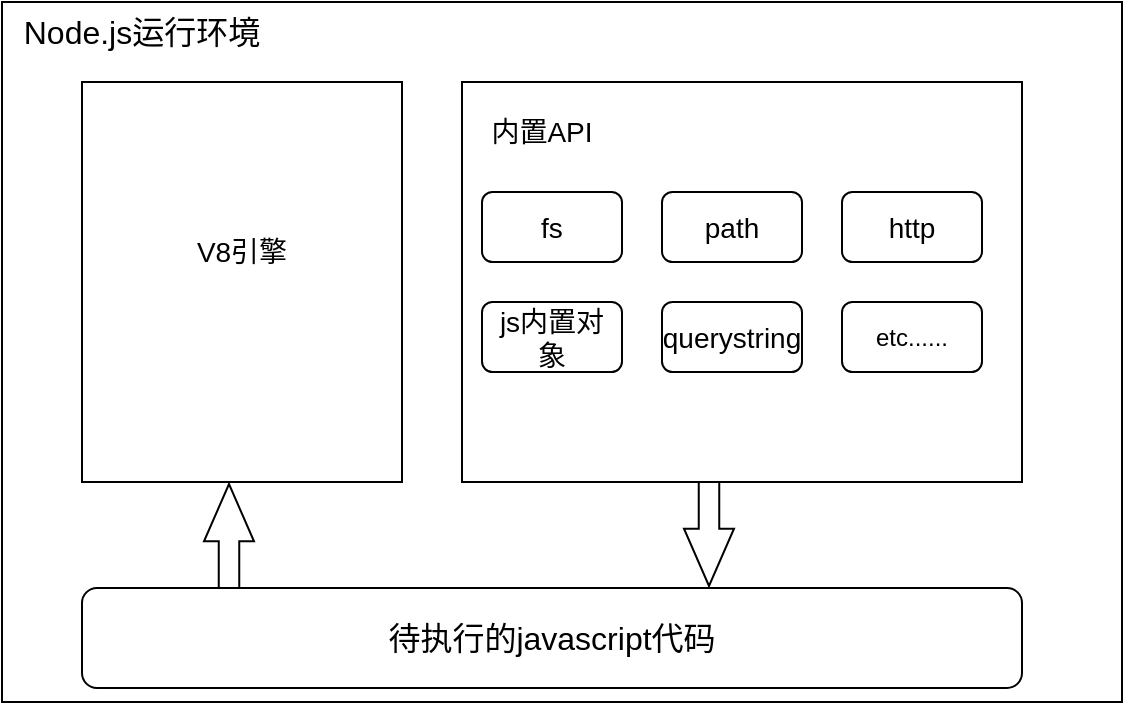 <mxfile>
    <diagram id="IB11BeZiLxqqekNDG_Ik" name="第 1 页">
        <mxGraphModel dx="816" dy="432" grid="0" gridSize="10" guides="1" tooltips="1" connect="1" arrows="1" fold="1" page="1" pageScale="1" pageWidth="827" pageHeight="1169" math="0" shadow="0">
            <root>
                <mxCell id="0"/>
                <mxCell id="1" parent="0"/>
                <mxCell id="2" value="" style="rounded=0;whiteSpace=wrap;html=1;" vertex="1" parent="1">
                    <mxGeometry x="60" y="60" width="560" height="350" as="geometry"/>
                </mxCell>
                <mxCell id="3" value="" style="rounded=0;whiteSpace=wrap;html=1;" vertex="1" parent="1">
                    <mxGeometry x="100" y="100" width="160" height="200" as="geometry"/>
                </mxCell>
                <mxCell id="4" value="" style="rounded=0;whiteSpace=wrap;html=1;" vertex="1" parent="1">
                    <mxGeometry x="290" y="100" width="280" height="200" as="geometry"/>
                </mxCell>
                <mxCell id="5" value="待执行的javascript代码" style="rounded=1;whiteSpace=wrap;html=1;fontSize=16;" vertex="1" parent="1">
                    <mxGeometry x="100" y="353" width="470" height="50" as="geometry"/>
                </mxCell>
                <mxCell id="6" value="V8引擎" style="text;html=1;strokeColor=none;fillColor=none;align=center;verticalAlign=middle;whiteSpace=wrap;rounded=0;fontSize=14;" vertex="1" parent="1">
                    <mxGeometry x="150" y="170" width="60" height="30" as="geometry"/>
                </mxCell>
                <mxCell id="7" value="内置API" style="text;html=1;strokeColor=none;fillColor=none;align=center;verticalAlign=middle;whiteSpace=wrap;rounded=0;fontSize=14;" vertex="1" parent="1">
                    <mxGeometry x="300" y="110" width="60" height="30" as="geometry"/>
                </mxCell>
                <mxCell id="8" value="" style="rounded=1;whiteSpace=wrap;html=1;" vertex="1" parent="1">
                    <mxGeometry x="300" y="155" width="70" height="35" as="geometry"/>
                </mxCell>
                <mxCell id="9" value="" style="rounded=1;whiteSpace=wrap;html=1;" vertex="1" parent="1">
                    <mxGeometry x="390" y="155" width="70" height="35" as="geometry"/>
                </mxCell>
                <mxCell id="10" value="" style="rounded=1;whiteSpace=wrap;html=1;" vertex="1" parent="1">
                    <mxGeometry x="480" y="155" width="70" height="35" as="geometry"/>
                </mxCell>
                <mxCell id="11" value="etc......" style="rounded=1;whiteSpace=wrap;html=1;" vertex="1" parent="1">
                    <mxGeometry x="480" y="210" width="70" height="35" as="geometry"/>
                </mxCell>
                <mxCell id="12" value="" style="rounded=1;whiteSpace=wrap;html=1;" vertex="1" parent="1">
                    <mxGeometry x="390" y="210" width="70" height="35" as="geometry"/>
                </mxCell>
                <mxCell id="13" value="" style="rounded=1;whiteSpace=wrap;html=1;" vertex="1" parent="1">
                    <mxGeometry x="300" y="210" width="70" height="35" as="geometry"/>
                </mxCell>
                <mxCell id="14" value="Node.js运行环境" style="text;html=1;strokeColor=none;fillColor=none;align=center;verticalAlign=middle;whiteSpace=wrap;rounded=0;fontSize=16;" vertex="1" parent="1">
                    <mxGeometry x="60" y="60" width="140" height="30" as="geometry"/>
                </mxCell>
                <mxCell id="15" value="fs" style="text;html=1;strokeColor=none;fillColor=none;align=center;verticalAlign=middle;whiteSpace=wrap;rounded=0;fontSize=14;" vertex="1" parent="1">
                    <mxGeometry x="305" y="157.5" width="60" height="30" as="geometry"/>
                </mxCell>
                <mxCell id="16" value="path" style="text;html=1;strokeColor=none;fillColor=none;align=center;verticalAlign=middle;whiteSpace=wrap;rounded=0;fontSize=14;" vertex="1" parent="1">
                    <mxGeometry x="395" y="157.5" width="60" height="30" as="geometry"/>
                </mxCell>
                <mxCell id="17" value="http" style="text;html=1;strokeColor=none;fillColor=none;align=center;verticalAlign=middle;whiteSpace=wrap;rounded=0;fontSize=14;" vertex="1" parent="1">
                    <mxGeometry x="485" y="157.5" width="60" height="30" as="geometry"/>
                </mxCell>
                <mxCell id="19" value="querystring" style="text;html=1;strokeColor=none;fillColor=none;align=center;verticalAlign=middle;whiteSpace=wrap;rounded=0;fontSize=14;" vertex="1" parent="1">
                    <mxGeometry x="395" y="212.5" width="60" height="30" as="geometry"/>
                </mxCell>
                <mxCell id="20" value="js内置对象" style="text;html=1;strokeColor=none;fillColor=none;align=center;verticalAlign=middle;whiteSpace=wrap;rounded=0;fontSize=14;" vertex="1" parent="1">
                    <mxGeometry x="305" y="212.5" width="60" height="30" as="geometry"/>
                </mxCell>
                <mxCell id="24" value="" style="html=1;shadow=0;dashed=0;align=center;verticalAlign=middle;shape=mxgraph.arrows2.arrow;dy=0.59;dx=28.67;direction=south;notch=0;fontSize=16;" vertex="1" parent="1">
                    <mxGeometry x="401" y="300" width="25" height="52" as="geometry"/>
                </mxCell>
                <mxCell id="25" value="" style="html=1;shadow=0;dashed=0;align=center;verticalAlign=middle;shape=mxgraph.arrows2.arrow;dy=0.59;dx=28.67;direction=south;notch=0;fontSize=16;rotation=-180;" vertex="1" parent="1">
                    <mxGeometry x="161" y="301" width="25" height="52" as="geometry"/>
                </mxCell>
            </root>
        </mxGraphModel>
    </diagram>
</mxfile>
